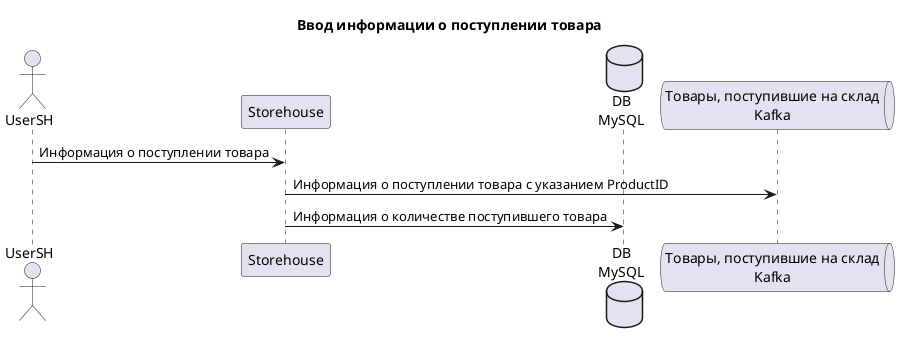 @startuml
hide unlinked
title Ввод информации о поступлении товара
actor Customer as C 
boundary "ЛК\nMarketPlace"	as MP
control "BACKEND\nMarketPlace"	as CMP
actor UserSH as USH
participant "Storehouse"	as CSH
database "DB\nMySQL" as DB
participant PayGateway as PG
queue "Товары, поступившие на склад\nKafka" as K


	USH -> CSH : Информация о поступлении товара
	CSH -> K : Информация о поступлении товара с указанием ProductID
	CSH -> DB : Информация о количестве поступившего товара

@enduml 
